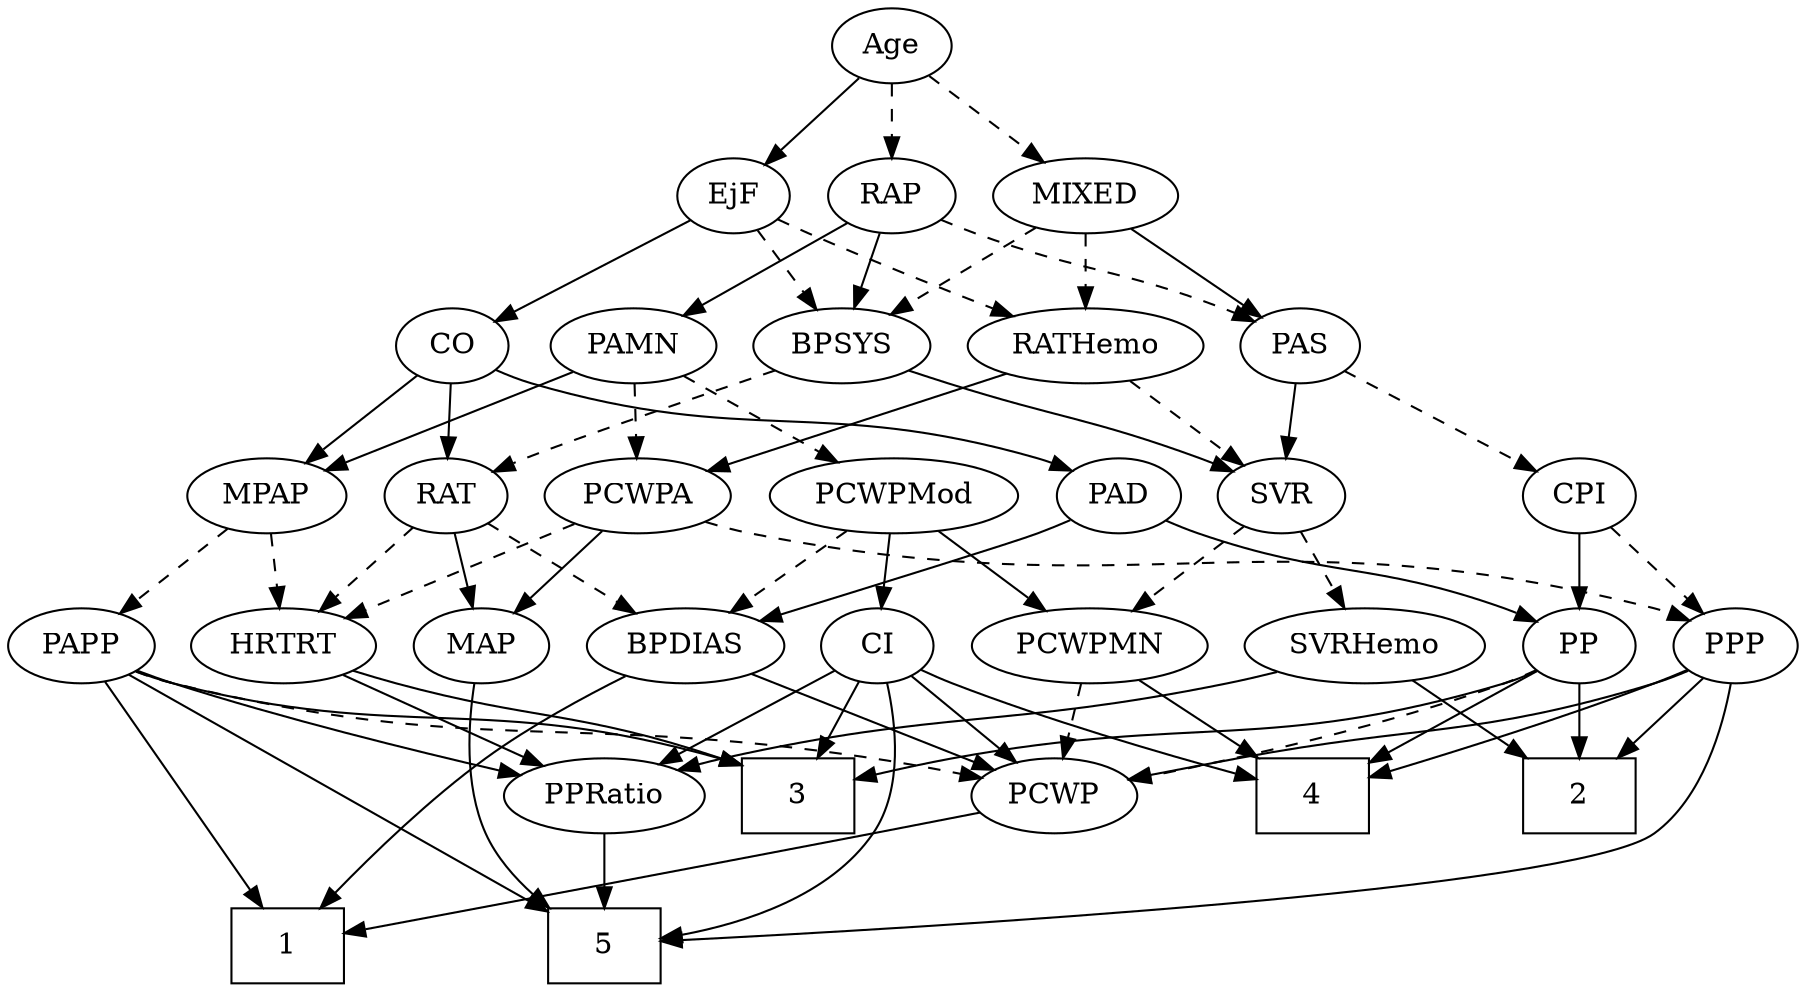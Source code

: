strict digraph {
	graph [bb="0,0,794.85,468"];
	node [label="\N"];
	1	[height=0.5,
		pos="741,18",
		shape=box,
		width=0.75];
	2	[height=0.5,
		pos="122,90",
		shape=box,
		width=0.75];
	3	[height=0.5,
		pos="648,90",
		shape=box,
		width=0.75];
	4	[height=0.5,
		pos="257,90",
		shape=box,
		width=0.75];
	5	[height=0.5,
		pos="407,18",
		shape=box,
		width=0.75];
	Age	[height=0.5,
		pos="415,450",
		width=0.75];
	EjF	[height=0.5,
		pos="488,378",
		width=0.75];
	Age -> EjF	[pos="e,473.25,393.14 429.77,434.83 440.16,424.87 454.24,411.37 465.96,400.14",
		style=solid];
	RAP	[height=0.5,
		pos="415,378",
		width=0.77632];
	Age -> RAP	[pos="e,415,396.1 415,431.7 415,423.98 415,414.71 415,406.11",
		style=dashed];
	MIXED	[height=0.5,
		pos="329,378",
		width=1.1193];
	Age -> MIXED	[pos="e,347.62,394.16 398.42,435.5 386.26,425.61 369.5,411.96 355.49,400.56",
		style=dashed];
	BPSYS	[height=0.5,
		pos="434,306",
		width=1.0471];
	EjF -> BPSYS	[pos="e,446.7,323.47 476.02,361.46 469.22,352.65 460.56,341.43 452.87,331.46",
		style=dashed];
	CO	[height=0.5,
		pos="607,306",
		width=0.75];
	EjF -> CO	[pos="e,587.32,318.58 507.65,365.44 526.94,354.09 556.58,336.66 578.47,323.78",
		style=solid];
	RATHemo	[height=0.5,
		pos="329,306",
		width=1.3721];
	EjF -> RATHemo	[pos="e,360.22,320.1 466.74,366.81 461.91,364.54 456.79,362.16 452,360 424.71,347.68 393.76,334.35 369.73,324.14",
		style=dashed];
	RAP -> BPSYS	[pos="e,429.31,324.28 419.6,360.05 421.71,352.26 424.28,342.82 426.65,334.08",
		style=solid];
	PAS	[height=0.5,
		pos="235,306",
		width=0.75];
	RAP -> PAS	[pos="e,256.14,317.48 393.25,366.54 388.28,364.28 382.99,361.98 378,360 331.36,341.5 317.54,342.74 271,324 269.17,323.26 267.31,322.48 \
265.43,321.67",
		style=dashed];
	PAMN	[height=0.5,
		pos="526,306",
		width=1.011];
	RAP -> PAMN	[pos="e,504.23,320.73 434.33,364.81 451.25,354.14 476.1,338.47 495.66,326.13",
		style=solid];
	MIXED -> BPSYS	[pos="e,412.89,321.08 350.5,362.67 366.03,352.31 387.21,338.2 404.34,326.77",
		style=dashed];
	MIXED -> PAS	[pos="e,252.38,319.94 309.07,362.15 294.88,351.59 275.7,337.31 260.41,325.92",
		style=solid];
	MIXED -> RATHemo	[pos="e,329,324.1 329,359.7 329,351.98 329,342.71 329,334.11",
		style=dashed];
	MPAP	[height=0.5,
		pos="728,234",
		width=0.97491];
	PAPP	[height=0.5,
		pos="763,162",
		width=0.88464];
	MPAP -> PAPP	[pos="e,754.77,179.47 736.29,216.41 740.44,208.13 745.54,197.92 750.17,188.66",
		style=dashed];
	HRTRT	[height=0.5,
		pos="674,162",
		width=1.1013];
	MPAP -> HRTRT	[pos="e,686.58,179.31 715.75,217.12 708.94,208.29 700.33,197.13 692.7,187.24",
		style=dashed];
	RAT	[height=0.5,
		pos="648,234",
		width=0.75827];
	BPSYS -> RAT	[pos="e,626.94,245.69 462.71,294.21 468.72,292.06 475.05,289.89 481,288 538.55,269.72 555.38,272.97 612,252 613.85,251.32 615.73,250.57 \
617.62,249.79",
		style=dashed];
	SVR	[height=0.5,
		pos="275,234",
		width=0.77632];
	BPSYS -> SVR	[pos="e,297.27,245.32 406.79,293.37 382.02,282.74 344.47,266.51 312,252 310.21,251.2 308.37,250.37 306.52,249.54",
		style=solid];
	PAD	[height=0.5,
		pos="574,234",
		width=0.79437];
	BPDIAS	[height=0.5,
		pos="574,162",
		width=1.1735];
	PAD -> BPDIAS	[pos="e,574,180.1 574,215.7 574,207.98 574,198.71 574,190.11",
		style=solid];
	PP	[height=0.5,
		pos="217,162",
		width=0.75];
	PAD -> PP	[pos="e,237.5,174.04 552.31,221.98 547.08,219.7 541.43,217.52 536,216 413.92,181.74 374.72,215.51 253,180 251.06,179.43 249.09,178.78 \
247.13,178.05",
		style=solid];
	CO -> MPAP	[pos="e,705.41,248.07 626.71,293.6 645.66,282.63 674.61,265.89 696.71,253.1",
		style=solid];
	CO -> PAD	[pos="e,581.76,251.47 599.18,288.41 595.28,280.13 590.46,269.92 586.1,260.66",
		style=solid];
	CO -> RAT	[pos="e,638.54,251.15 616.51,288.76 621.53,280.19 627.8,269.49 633.42,259.9",
		style=solid];
	CPI	[height=0.5,
		pos="202,234",
		width=0.75];
	PAS -> CPI	[pos="e,209.76,251.47 227.18,288.41 223.28,280.13 218.46,269.92 214.1,260.66",
		style=dashed];
	PAS -> SVR	[pos="e,265.77,251.15 244.28,288.76 249.17,280.19 255.29,269.49 260.77,259.9",
		style=solid];
	PAMN -> MPAP	[pos="e,701.1,245.69 554,294.16 559.61,292.06 565.48,289.92 571,288 620.78,270.68 634.28,269.51 684,252 686.52,251.11 689.11,250.18 691.72,\
249.22",
		style=solid];
	PCWPMod	[height=0.5,
		pos="475,234",
		width=1.4443];
	PAMN -> PCWPMod	[pos="e,487.12,251.63 514.17,288.76 507.89,280.14 500.04,269.36 493.02,259.73",
		style=dashed];
	PCWPA	[height=0.5,
		pos="363,234",
		width=1.1555];
	PAMN -> PCWPA	[pos="e,391.46,247.22 499.45,293.6 472.67,282.1 431.07,264.23 400.84,251.25",
		style=dashed];
	RATHemo -> SVR	[pos="e,286.97,250.51 316.2,288.41 309.35,279.53 300.8,268.44 293.26,258.67",
		style=dashed];
	RATHemo -> PCWPA	[pos="e,354.85,251.79 337.23,288.05 341.2,279.89 346.04,269.91 350.46,260.82",
		style=solid];
	CPI -> PP	[pos="e,213.3,180.28 205.63,216.05 207.3,208.26 209.32,198.82 211.2,190.08",
		style=solid];
	PPP	[height=0.5,
		pos="27,162",
		width=0.75];
	CPI -> PPP	[pos="e,48.198,173.34 178.66,224.72 150.87,214.72 103.16,197.11 63,180 61.188,179.23 59.333,178.42 57.467,177.59",
		style=dashed];
	RAT -> BPDIAS	[pos="e,590.5,178.61 633.02,218.83 623.01,209.36 609.6,196.67 598.09,185.79",
		style=dashed];
	MAP	[height=0.5,
		pos="411,162",
		width=0.84854];
	RAT -> MAP	[pos="e,434.42,173.79 627,222.13 622.16,219.9 616.97,217.71 612,216 542.65,192.2 520.81,202.43 451,180 448.61,179.23 446.17,178.38 443.73,\
177.47",
		style=solid];
	RAT -> HRTRT	[pos="e,667.7,179.96 654.16,216.41 657.16,208.34 660.84,198.43 664.21,189.35",
		style=dashed];
	PCWPMN	[height=0.5,
		pos="312,162",
		width=1.3902];
	SVR -> PCWPMN	[pos="e,302.95,180.12 283.58,216.76 287.94,208.53 293.33,198.32 298.25,189.02",
		style=dashed];
	SVRHemo	[height=0.5,
		pos="122,162",
		width=1.3902];
	SVR -> SVRHemo	[pos="e,152.05,176.71 252.7,222.74 247.85,220.52 242.76,218.18 238,216 212.46,204.3 183.74,191.18 161.27,180.92",
		style=dashed];
	PCWPMod -> PCWPMN	[pos="e,342.78,176.22 443.57,219.5 417.47,208.3 380.19,192.28 351.97,180.17",
		style=solid];
	PCWPMod -> BPDIAS	[pos="e,553.11,177.77 496.97,217.46 510.97,207.57 529.28,194.62 544.53,183.83",
		style=dashed];
	CI	[height=0.5,
		pos="487,162",
		width=0.75];
	PCWPMod -> CI	[pos="e,484.07,180.1 477.97,215.7 479.29,207.98 480.88,198.71 482.35,190.11",
		style=solid];
	PCWPA -> MAP	[pos="e,400.04,178.99 374.38,216.41 380.32,207.74 387.71,196.97 394.29,187.38",
		style=solid];
	PCWPA -> PPP	[pos="e,47.523,173.97 332.24,221.77 325.63,219.63 318.63,217.57 312,216 203.2,190.22 170.07,212.23 63,180 61.064,179.42 59.101,178.75 \
57.141,178.01",
		style=dashed];
	PCWPA -> HRTRT	[pos="e,644.44,174.13 393.79,221.9 400.4,219.75 407.39,217.66 414,216 506.28,192.89 532.86,203.67 625,180 628.18,179.18 631.45,178.25 \
634.72,177.26",
		style=dashed];
	PCWPMN -> 4	[pos="e,270.71,108.45 298.97,144.41 292.38,136.03 284.25,125.68 276.9,116.33",
		style=solid];
	PCWP	[height=0.5,
		pos="470,90",
		width=0.97491];
	PCWPMN -> PCWP	[pos="e,444.33,102.37 342.46,147.5 368.94,135.78 407.28,118.79 435,106.51",
		style=dashed];
	SVRHemo -> 2	[pos="e,122,108.1 122,143.7 122,135.98 122,126.71 122,118.11",
		style=solid];
	PPRatio	[height=0.5,
		pos="563,90",
		width=1.1013];
	SVRHemo -> PPRatio	[pos="e,533.77,102.35 158.27,149.48 165.73,147.42 173.57,145.46 181,144 327.07,115.28 368.75,140.6 514,108 517.35,107.25 520.79,106.34 \
524.22,105.34",
		style=solid];
	BPDIAS -> 1	[pos="e,733.6,36.073 607.11,150.52 630.53,141.89 661.63,127.82 684,108 703.74,90.511 719.28,64.609 729.11,45.251",
		style=solid];
	BPDIAS -> PCWP	[pos="e,490.46,104.77 552.45,146.5 536.95,136.06 515.87,121.87 498.9,110.45",
		style=solid];
	MAP -> 5	[pos="e,401.18,36.44 403.71,144.18 399.67,133.94 395.06,120.46 393,108 390.39,92.214 390.94,87.867 393,72 394.1,63.506 396.16,54.434 398.37,\
46.24",
		style=solid];
	PP -> 2	[pos="e,145.4,108.24 199.58,148.16 186.74,138.7 168.93,125.58 153.61,114.29",
		style=solid];
	PP -> 3	[pos="e,620.85,104.99 237.48,149.86 242.43,147.58 247.8,145.44 253,144 404.35,102.02 455.38,148.86 610.94,107.7",
		style=solid];
	PP -> 4	[pos="e,247.21,108.12 226.28,144.76 230.99,136.53 236.82,126.32 242.13,117.02",
		style=solid];
	PP -> PCWP	[pos="e,437.42,96.826 237.64,150.38 242.59,148.08 247.92,145.8 253,144 312.18,123.04 383.29,107.4 427.58,98.724",
		style=dashed];
	PPP -> 2	[pos="e,98.601,108.24 44.424,148.16 57.26,138.7 75.073,125.58 90.393,114.29",
		style=solid];
	PPP -> 4	[pos="e,229.86,96.835 48.057,150.31 52.898,148.06 58.073,145.82 63,144 116.36,124.28 180.39,108.19 219.89,99.102",
		style=solid];
	PPP -> 5	[pos="e,379.64,20.726 33.243,144.14 41.801,123.55 59.233,89.328 86,72 132.32,42.013 294.93,26.926 369.33,21.463",
		style=solid];
	PPP -> PCWP	[pos="e,435.7,94.082 47.507,149.97 52.464,147.69 57.827,145.52 63,144 130.32,124.25 334.88,103.53 425.72,95.011",
		style=solid];
	PPRatio -> 5	[pos="e,434.12,31.171 535.83,76.807 510.18,65.299 471.55,47.965 443.28,35.279",
		style=solid];
	PCWP -> 1	[pos="e,713.77,24.081 496.78,77.97 502.42,75.842 508.37,73.737 514,72 579.84,51.704 658.5,34.964 703.81,26.025",
		style=solid];
	CI -> 3	[pos="e,620.95,103.98 508.23,150.73 513.06,148.46 518.19,146.11 523,144 559.41,128.05 571.3,125.43 611.6,108.05",
		style=solid];
	CI -> 4	[pos="e,284.14,96.835 465.94,150.31 461.1,148.06 455.93,145.82 451,144 397.64,124.28 333.61,108.19 294.11,99.102",
		style=solid];
	CI -> 5	[pos="e,407.48,36.231 467.79,149.24 454.03,139.79 436.19,125.28 426,108 414.93,89.229 410.27,64.85 408.33,46.354",
		style=solid];
	CI -> PPRatio	[pos="e,546.32,106.36 502.38,146.83 512.84,137.2 526.9,124.25 538.84,113.25",
		style=solid];
	CI -> PCWP	[pos="e,474.2,108.28 482.88,144.05 480.99,136.26 478.7,126.82 476.58,118.08",
		style=solid];
	PAPP -> 1	[pos="e,746.28,36.023 762.32,143.83 761.4,125.82 759.35,96.753 755,72 753.48,63.337 751.23,54.021 748.98,45.653",
		style=solid];
	PAPP -> 3	[pos="e,675.17,107.54 742.17,148.32 725.97,138.46 703.1,124.54 683.95,112.88",
		style=solid];
	PAPP -> 5	[pos="e,434.14,18.564 753.27,144.57 740.23,124.1 715.07,89.665 684,72 606.82,28.124 500.02,19.813 444.27,18.698",
		style=solid];
	PAPP -> PPRatio	[pos="e,593.29,101.62 738.6,150.23 733.48,148.08 728.09,145.9 723,144 674.42,125.84 661.17,124.5 612,108 609.06,107.01 606.03,105.99 602.98,\
104.95",
		style=solid];
	PAPP -> PCWP	[pos="e,496.24,102.11 739.22,149.83 733.96,147.66 728.36,145.58 723,144 632.58,117.39 604.85,133.11 514,108 511.35,107.27 508.65,106.44 \
505.94,105.54",
		style=dashed];
	HRTRT -> 3	[pos="e,654.42,108.28 667.71,144.05 664.78,136.18 661.23,126.62 657.95,117.79",
		style=solid];
	HRTRT -> PPRatio	[pos="e,585.16,104.97 651.8,147 635.17,136.51 612.19,122.02 593.78,110.41",
		style=solid];
}
